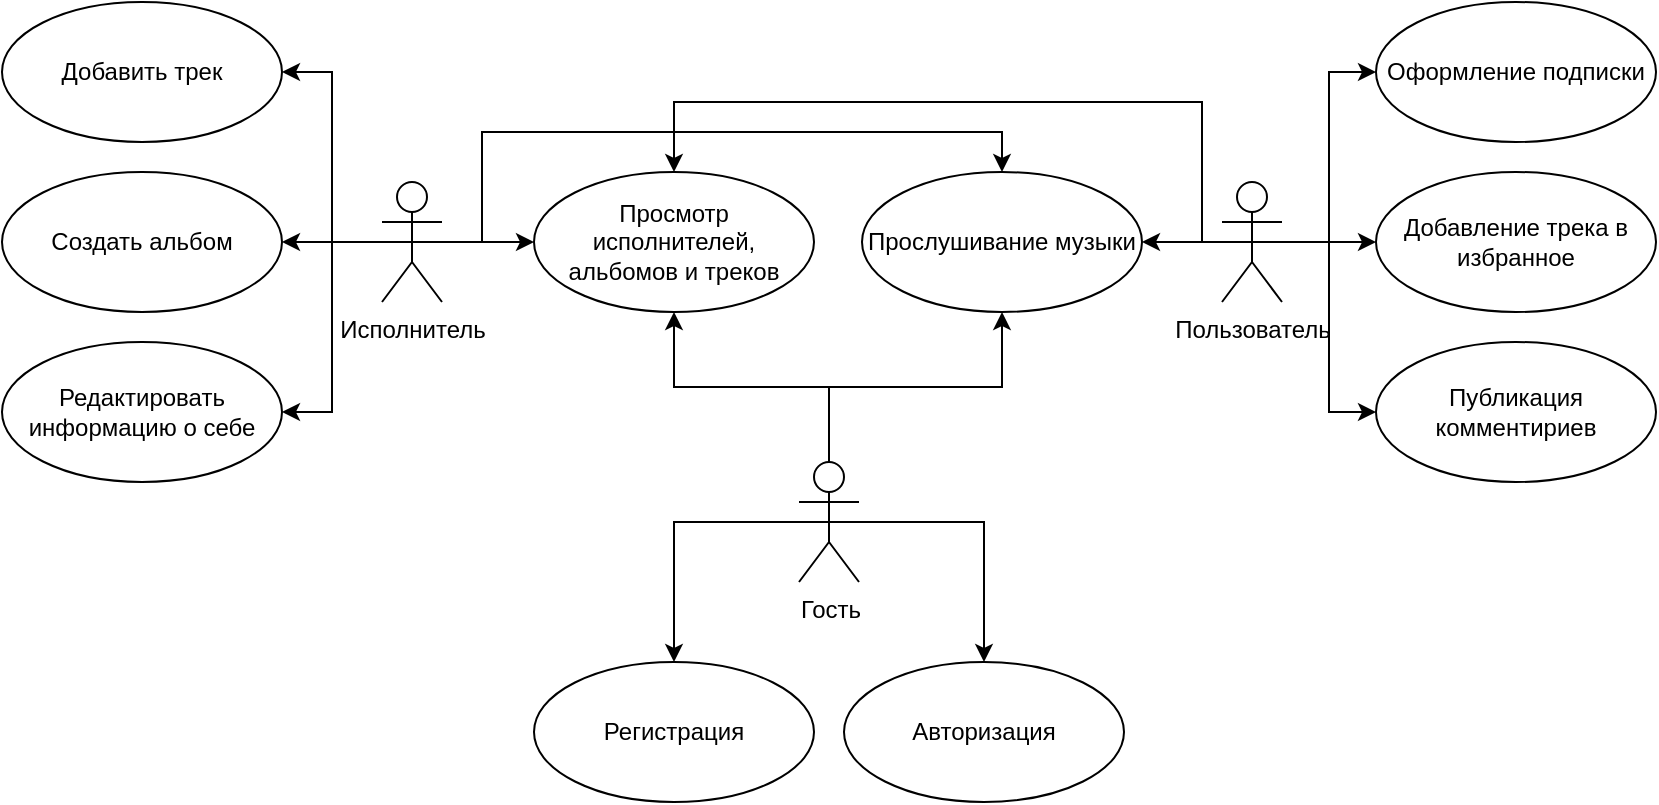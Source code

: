 <mxfile version="22.0.3" type="device">
  <diagram name="Page-1" id="81no7WhhS8gW8Pumma5D">
    <mxGraphModel dx="984" dy="718" grid="1" gridSize="10" guides="1" tooltips="1" connect="1" arrows="1" fold="1" page="1" pageScale="1" pageWidth="827" pageHeight="1169" math="0" shadow="0">
      <root>
        <mxCell id="0" />
        <mxCell id="1" parent="0" />
        <mxCell id="yZ1Du_M-w4z_Nj0z4mj2-16" style="edgeStyle=orthogonalEdgeStyle;rounded=0;orthogonalLoop=1;jettySize=auto;html=1;exitX=0.5;exitY=0.5;exitDx=0;exitDy=0;exitPerimeter=0;entryX=1;entryY=0.5;entryDx=0;entryDy=0;" parent="1" source="yZ1Du_M-w4z_Nj0z4mj2-2" target="yZ1Du_M-w4z_Nj0z4mj2-5" edge="1">
          <mxGeometry relative="1" as="geometry" />
        </mxCell>
        <mxCell id="yZ1Du_M-w4z_Nj0z4mj2-17" style="edgeStyle=orthogonalEdgeStyle;rounded=0;orthogonalLoop=1;jettySize=auto;html=1;exitX=0.5;exitY=0.5;exitDx=0;exitDy=0;exitPerimeter=0;entryX=1;entryY=0.5;entryDx=0;entryDy=0;" parent="1" source="yZ1Du_M-w4z_Nj0z4mj2-2" target="yZ1Du_M-w4z_Nj0z4mj2-6" edge="1">
          <mxGeometry relative="1" as="geometry" />
        </mxCell>
        <mxCell id="yZ1Du_M-w4z_Nj0z4mj2-18" style="edgeStyle=orthogonalEdgeStyle;rounded=0;orthogonalLoop=1;jettySize=auto;html=1;exitX=0.5;exitY=0.5;exitDx=0;exitDy=0;exitPerimeter=0;entryX=1;entryY=0.5;entryDx=0;entryDy=0;" parent="1" source="yZ1Du_M-w4z_Nj0z4mj2-2" target="yZ1Du_M-w4z_Nj0z4mj2-7" edge="1">
          <mxGeometry relative="1" as="geometry" />
        </mxCell>
        <mxCell id="yZ1Du_M-w4z_Nj0z4mj2-26" style="edgeStyle=orthogonalEdgeStyle;rounded=0;orthogonalLoop=1;jettySize=auto;html=1;exitX=0.5;exitY=0.5;exitDx=0;exitDy=0;exitPerimeter=0;entryX=0;entryY=0.5;entryDx=0;entryDy=0;" parent="1" source="yZ1Du_M-w4z_Nj0z4mj2-2" target="yZ1Du_M-w4z_Nj0z4mj2-19" edge="1">
          <mxGeometry relative="1" as="geometry" />
        </mxCell>
        <mxCell id="yZ1Du_M-w4z_Nj0z4mj2-27" style="edgeStyle=orthogonalEdgeStyle;rounded=0;orthogonalLoop=1;jettySize=auto;html=1;exitX=0.5;exitY=0.5;exitDx=0;exitDy=0;exitPerimeter=0;entryX=0.5;entryY=0;entryDx=0;entryDy=0;" parent="1" source="yZ1Du_M-w4z_Nj0z4mj2-2" target="yZ1Du_M-w4z_Nj0z4mj2-15" edge="1">
          <mxGeometry relative="1" as="geometry">
            <Array as="points">
              <mxPoint x="240" y="340" />
              <mxPoint x="240" y="285" />
              <mxPoint x="500" y="285" />
            </Array>
          </mxGeometry>
        </mxCell>
        <mxCell id="yZ1Du_M-w4z_Nj0z4mj2-2" value="Исполнитель" style="shape=umlActor;verticalLabelPosition=bottom;verticalAlign=top;html=1;" parent="1" vertex="1">
          <mxGeometry x="190" y="310" width="30" height="60" as="geometry" />
        </mxCell>
        <mxCell id="yZ1Du_M-w4z_Nj0z4mj2-25" style="edgeStyle=orthogonalEdgeStyle;rounded=0;orthogonalLoop=1;jettySize=auto;html=1;exitX=0.5;exitY=0.5;exitDx=0;exitDy=0;exitPerimeter=0;entryX=1;entryY=0.5;entryDx=0;entryDy=0;" parent="1" source="yZ1Du_M-w4z_Nj0z4mj2-3" target="yZ1Du_M-w4z_Nj0z4mj2-15" edge="1">
          <mxGeometry relative="1" as="geometry" />
        </mxCell>
        <mxCell id="yZ1Du_M-w4z_Nj0z4mj2-28" style="edgeStyle=orthogonalEdgeStyle;rounded=0;orthogonalLoop=1;jettySize=auto;html=1;exitX=0.5;exitY=0.5;exitDx=0;exitDy=0;exitPerimeter=0;entryX=0.5;entryY=0;entryDx=0;entryDy=0;" parent="1" source="yZ1Du_M-w4z_Nj0z4mj2-3" target="yZ1Du_M-w4z_Nj0z4mj2-19" edge="1">
          <mxGeometry relative="1" as="geometry">
            <Array as="points">
              <mxPoint x="600" y="340" />
              <mxPoint x="600" y="270" />
              <mxPoint x="336" y="270" />
            </Array>
          </mxGeometry>
        </mxCell>
        <mxCell id="yZ1Du_M-w4z_Nj0z4mj2-29" style="edgeStyle=orthogonalEdgeStyle;rounded=0;orthogonalLoop=1;jettySize=auto;html=1;exitX=0.5;exitY=0.5;exitDx=0;exitDy=0;exitPerimeter=0;entryX=0;entryY=0.5;entryDx=0;entryDy=0;" parent="1" source="yZ1Du_M-w4z_Nj0z4mj2-3" target="yZ1Du_M-w4z_Nj0z4mj2-8" edge="1">
          <mxGeometry relative="1" as="geometry" />
        </mxCell>
        <mxCell id="yZ1Du_M-w4z_Nj0z4mj2-30" style="edgeStyle=orthogonalEdgeStyle;rounded=0;orthogonalLoop=1;jettySize=auto;html=1;exitX=0.5;exitY=0.5;exitDx=0;exitDy=0;exitPerimeter=0;entryX=0;entryY=0.5;entryDx=0;entryDy=0;" parent="1" source="yZ1Du_M-w4z_Nj0z4mj2-3" target="yZ1Du_M-w4z_Nj0z4mj2-9" edge="1">
          <mxGeometry relative="1" as="geometry" />
        </mxCell>
        <mxCell id="yZ1Du_M-w4z_Nj0z4mj2-31" style="edgeStyle=orthogonalEdgeStyle;rounded=0;orthogonalLoop=1;jettySize=auto;html=1;exitX=0.5;exitY=0.5;exitDx=0;exitDy=0;exitPerimeter=0;entryX=0;entryY=0.5;entryDx=0;entryDy=0;" parent="1" source="yZ1Du_M-w4z_Nj0z4mj2-3" target="yZ1Du_M-w4z_Nj0z4mj2-10" edge="1">
          <mxGeometry relative="1" as="geometry" />
        </mxCell>
        <mxCell id="yZ1Du_M-w4z_Nj0z4mj2-3" value="Пользователь" style="shape=umlActor;verticalLabelPosition=bottom;verticalAlign=top;html=1;" parent="1" vertex="1">
          <mxGeometry x="610" y="310" width="30" height="60" as="geometry" />
        </mxCell>
        <mxCell id="yZ1Du_M-w4z_Nj0z4mj2-22" style="edgeStyle=orthogonalEdgeStyle;rounded=0;orthogonalLoop=1;jettySize=auto;html=1;" parent="1" source="yZ1Du_M-w4z_Nj0z4mj2-4" target="yZ1Du_M-w4z_Nj0z4mj2-19" edge="1">
          <mxGeometry relative="1" as="geometry" />
        </mxCell>
        <mxCell id="yZ1Du_M-w4z_Nj0z4mj2-24" style="edgeStyle=orthogonalEdgeStyle;rounded=0;orthogonalLoop=1;jettySize=auto;html=1;exitX=0.5;exitY=0;exitDx=0;exitDy=0;exitPerimeter=0;" parent="1" source="yZ1Du_M-w4z_Nj0z4mj2-4" target="yZ1Du_M-w4z_Nj0z4mj2-15" edge="1">
          <mxGeometry relative="1" as="geometry" />
        </mxCell>
        <mxCell id="yZ1Du_M-w4z_Nj0z4mj2-34" style="edgeStyle=orthogonalEdgeStyle;rounded=0;orthogonalLoop=1;jettySize=auto;html=1;exitX=0.5;exitY=0.5;exitDx=0;exitDy=0;exitPerimeter=0;entryX=0.5;entryY=0;entryDx=0;entryDy=0;" parent="1" source="yZ1Du_M-w4z_Nj0z4mj2-4" target="yZ1Du_M-w4z_Nj0z4mj2-13" edge="1">
          <mxGeometry relative="1" as="geometry">
            <Array as="points">
              <mxPoint x="336" y="480" />
            </Array>
          </mxGeometry>
        </mxCell>
        <mxCell id="yZ1Du_M-w4z_Nj0z4mj2-35" style="edgeStyle=orthogonalEdgeStyle;rounded=0;orthogonalLoop=1;jettySize=auto;html=1;exitX=0.5;exitY=0.5;exitDx=0;exitDy=0;exitPerimeter=0;entryX=0.5;entryY=0;entryDx=0;entryDy=0;" parent="1" source="yZ1Du_M-w4z_Nj0z4mj2-4" target="yZ1Du_M-w4z_Nj0z4mj2-14" edge="1">
          <mxGeometry relative="1" as="geometry">
            <Array as="points">
              <mxPoint x="491" y="480" />
            </Array>
          </mxGeometry>
        </mxCell>
        <mxCell id="yZ1Du_M-w4z_Nj0z4mj2-4" value="Гость" style="shape=umlActor;verticalLabelPosition=bottom;verticalAlign=top;html=1;" parent="1" vertex="1">
          <mxGeometry x="398.5" y="450" width="30" height="60" as="geometry" />
        </mxCell>
        <mxCell id="yZ1Du_M-w4z_Nj0z4mj2-5" value="Добавить трек" style="ellipse;whiteSpace=wrap;html=1;" parent="1" vertex="1">
          <mxGeometry y="220" width="140" height="70" as="geometry" />
        </mxCell>
        <mxCell id="yZ1Du_M-w4z_Nj0z4mj2-6" value="Создать альбом" style="ellipse;whiteSpace=wrap;html=1;" parent="1" vertex="1">
          <mxGeometry y="305" width="140" height="70" as="geometry" />
        </mxCell>
        <mxCell id="yZ1Du_M-w4z_Nj0z4mj2-7" value="Редактировать информацию о себе" style="ellipse;whiteSpace=wrap;html=1;" parent="1" vertex="1">
          <mxGeometry y="390" width="140" height="70" as="geometry" />
        </mxCell>
        <mxCell id="yZ1Du_M-w4z_Nj0z4mj2-8" value="Оформление подписки" style="ellipse;whiteSpace=wrap;html=1;" parent="1" vertex="1">
          <mxGeometry x="687" y="220" width="140" height="70" as="geometry" />
        </mxCell>
        <mxCell id="yZ1Du_M-w4z_Nj0z4mj2-9" value="Добавление трека в избранное" style="ellipse;whiteSpace=wrap;html=1;" parent="1" vertex="1">
          <mxGeometry x="687" y="305" width="140" height="70" as="geometry" />
        </mxCell>
        <mxCell id="yZ1Du_M-w4z_Nj0z4mj2-10" value="Публикация комментириев" style="ellipse;whiteSpace=wrap;html=1;" parent="1" vertex="1">
          <mxGeometry x="687" y="390" width="140" height="70" as="geometry" />
        </mxCell>
        <mxCell id="yZ1Du_M-w4z_Nj0z4mj2-13" value="Регистрация" style="ellipse;whiteSpace=wrap;html=1;" parent="1" vertex="1">
          <mxGeometry x="266" y="550" width="140" height="70" as="geometry" />
        </mxCell>
        <mxCell id="yZ1Du_M-w4z_Nj0z4mj2-14" value="Авторизация" style="ellipse;whiteSpace=wrap;html=1;" parent="1" vertex="1">
          <mxGeometry x="421" y="550" width="140" height="70" as="geometry" />
        </mxCell>
        <mxCell id="yZ1Du_M-w4z_Nj0z4mj2-15" value="Прослушивание музыки" style="ellipse;whiteSpace=wrap;html=1;" parent="1" vertex="1">
          <mxGeometry x="430" y="305" width="140" height="70" as="geometry" />
        </mxCell>
        <mxCell id="yZ1Du_M-w4z_Nj0z4mj2-19" value="Просмотр исполнителей, альбомов и треков" style="ellipse;whiteSpace=wrap;html=1;" parent="1" vertex="1">
          <mxGeometry x="266" y="305" width="140" height="70" as="geometry" />
        </mxCell>
      </root>
    </mxGraphModel>
  </diagram>
</mxfile>
